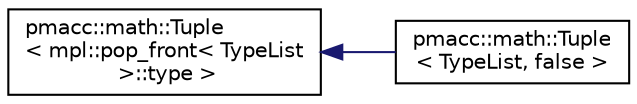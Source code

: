 digraph "Graphical Class Hierarchy"
{
 // LATEX_PDF_SIZE
  edge [fontname="Helvetica",fontsize="10",labelfontname="Helvetica",labelfontsize="10"];
  node [fontname="Helvetica",fontsize="10",shape=record];
  rankdir="LR";
  Node0 [label="pmacc::math::Tuple\l\< mpl::pop_front\< TypeList\l \>::type \>",height=0.2,width=0.4,color="black", fillcolor="white", style="filled",URL="$classpmacc_1_1math_1_1_tuple.html",tooltip=" "];
  Node0 -> Node1 [dir="back",color="midnightblue",fontsize="10",style="solid",fontname="Helvetica"];
  Node1 [label="pmacc::math::Tuple\l\< TypeList, false \>",height=0.2,width=0.4,color="black", fillcolor="white", style="filled",URL="$classpmacc_1_1math_1_1_tuple_3_01_type_list_00_01false_01_4.html",tooltip=" "];
}
